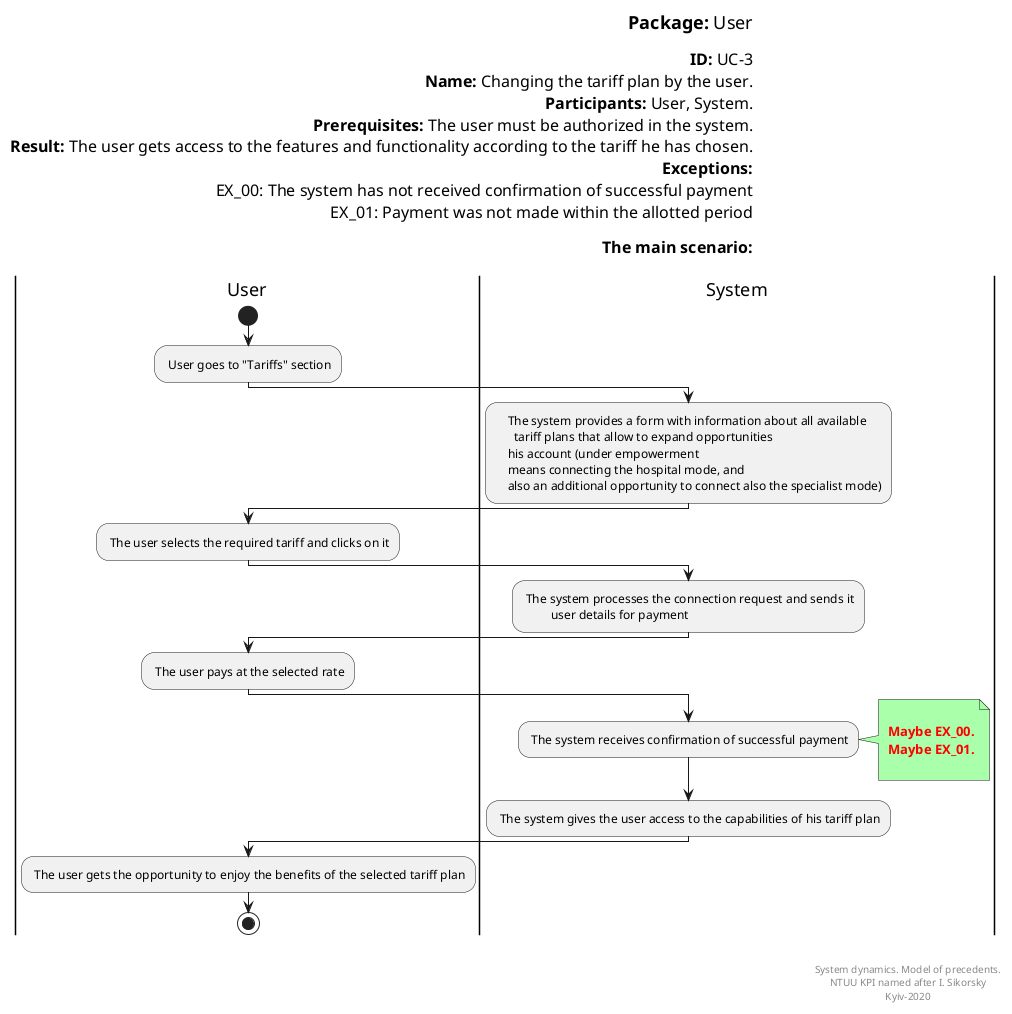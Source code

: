 @startuml userTariffs
left header
<font color=000 size=18><b>Package:</b> User

<font color=000 size=16><b>ID:</b> UC-3
<font color=000 size=16><b>Name:</b> Changing the tariff plan by the user.
<font color=000 size=16><b>Participants:</b> User, System.
<font color=000 size=16><b>Prerequisites:</b> The user must be authorized in the system.
<font color=000 size=16><b>Result:</b> The user gets access to the features and functionality according to the tariff he has chosen.
<font color=000 size=16><b>Exceptions:</b>
<font color=000 size=16> EX_00: The system has not received confirmation of successful payment
<font color=000 size=16> EX_01: Payment was not made within the allotted period

<font color=000 size=16><b>The main scenario:</b>

end header

|User|
start
: User goes to "Tariffs" section;

|System|
:    The system provides a form with information about all available
      tariff plans that allow to expand opportunities
    his account (under empowerment
    means connecting the hospital mode, and
    also an additional opportunity to connect also the specialist mode);

|User|

: The user selects the required tariff and clicks on it;

|System|

: The system processes the connection request and sends it
         user details for payment;

|User|

: The user pays at the selected rate;


|System|

: The system receives confirmation of successful payment;
note right #aaffaa

<font color=red><b> Maybe EX_00.
<font color=red><b> Maybe EX_01.

end note

: The system gives the user access to the capabilities of his tariff plan;

|User|
: The user gets the opportunity to enjoy the benefits of the selected tariff plan;

stop;

right footer


System dynamics. Model of precedents.
NTUU KPI named after I. Sikorsky
Kyiv-2020
end footer

@enduml
